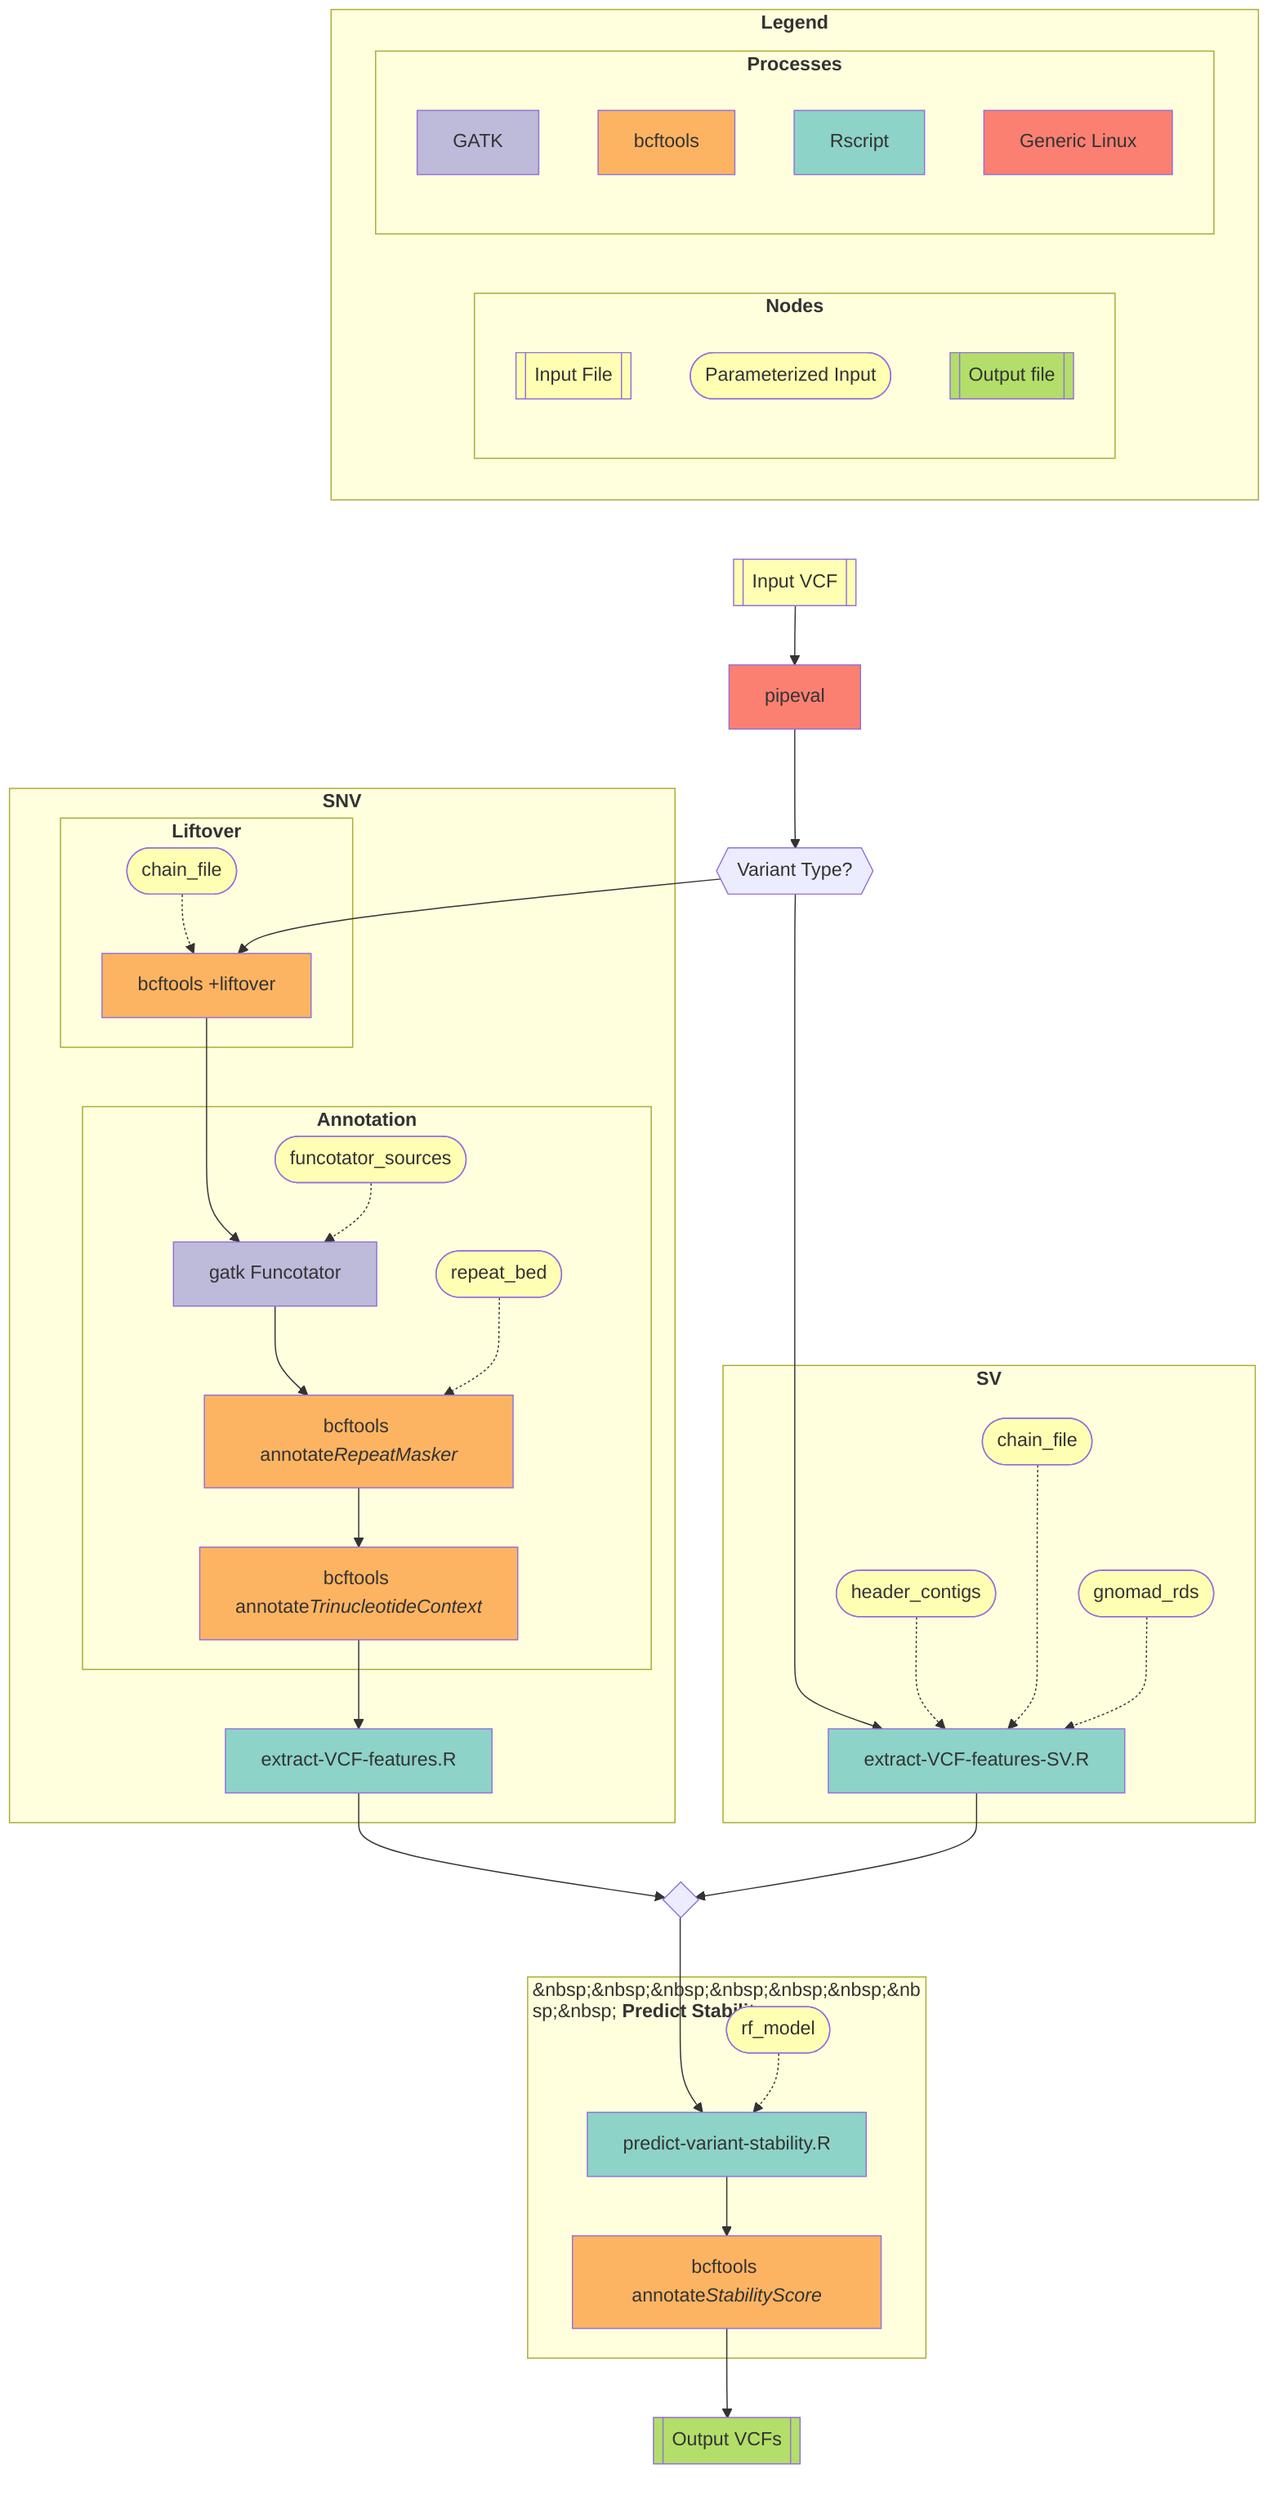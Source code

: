 %%{init: {"flowchart": {"htmlLabels": false}} }%%

flowchart TD

  classDef input fill:#ffffb3
  classDef output fill:#b3de69
  classDef gatk fill:#bebada
  classDef bcftools fill:#fdb462
  classDef R fill:#8dd3c7
  classDef linux fill:#fb8072

  subgraph legend ["`**Legend**`"]
      direction RL
    subgraph nodes ["`**Nodes**`"]
      input[["Input File"]]:::input
      input_node(["Parameterized Input"]):::input
      output[["Output file"]]:::output
    end

    subgraph processes ["`**Processes**`"]
      gatk_docker[GATK]:::gatk
      bcftools_docker[bcftools]:::bcftools
      r_docker[Rscript]:::R
      linux_docker[Generic Linux]:::linux
    end
  end

  legend
  ~~~ input_vcf[["Input VCF"]]:::input
  --> pipeval:::linux
  --> sv_vs_snv{{Variant Type?}}

  sv_vs_snv ------> r_extract_sv
  header_contigs .-> r_extract_sv
  chain_file2 ..-> r_extract_sv
  gnomad_rds .-> r_extract_sv

  subgraph SV ["`**SV**`"]
    %% Other input files
    header_contigs([header_contigs]):::input
    chain_file2([chain_file]):::input
    gnomad_rds([gnomad_rds]):::input

    r_extract_sv[extract-VCF-features-SV.R]:::R

  end

  chain_file .-> bcftools_liftover
  sv_vs_snv --> bcftools_liftover

  subgraph SNV ["`**SNV**`"]
    subgraph SNV_liftover["`**Liftover**`"]
        chain_file([chain_file]):::input
        bcftools_liftover[bcftools +liftover]:::bcftools
    end

    subgraph SNV_annotation["`**Annotation**`"]
        funcotator_sources([funcotator_sources]):::input
        repeat_bed([repeat_bed]):::input

        gatk_func[gatk Funcotator]:::gatk
        --> bcftools_annotate["`bcftools annotate*RepeatMasker*`"]:::bcftools
        --> bcftools_annotate2["`bcftools annotate*TrinucleotideContext*`"]:::bcftools
    end

    bcftools_liftover ---> gatk_func
    bcftools_annotate2 --> r_extract_snv[extract-VCF-features.R]:::R
  end

  funcotator_sources .-> gatk_func
  repeat_bed .-> bcftools_annotate

  joinpaths{ }
  r_extract_snv --> joinpaths
  r_extract_sv --> joinpaths
  joinpaths ---> r_predict_stability

  subgraph Predict Stability ["`&nbsp;&nbsp;&nbsp;&nbsp;&nbsp;&nbsp;&nbsp;&nbsp;**Predict Stability**`"]
    r_predict_stability[predict-variant-stability.R]:::R
    --> bcftools_annotate3["`bcftools annotate*StabilityScore*`"]:::bcftools

    rf_model([rf_model]):::input .-> r_predict_stability
  end

  bcftools_annotate3 --> output_vcfs[["Output VCFs"]]:::output